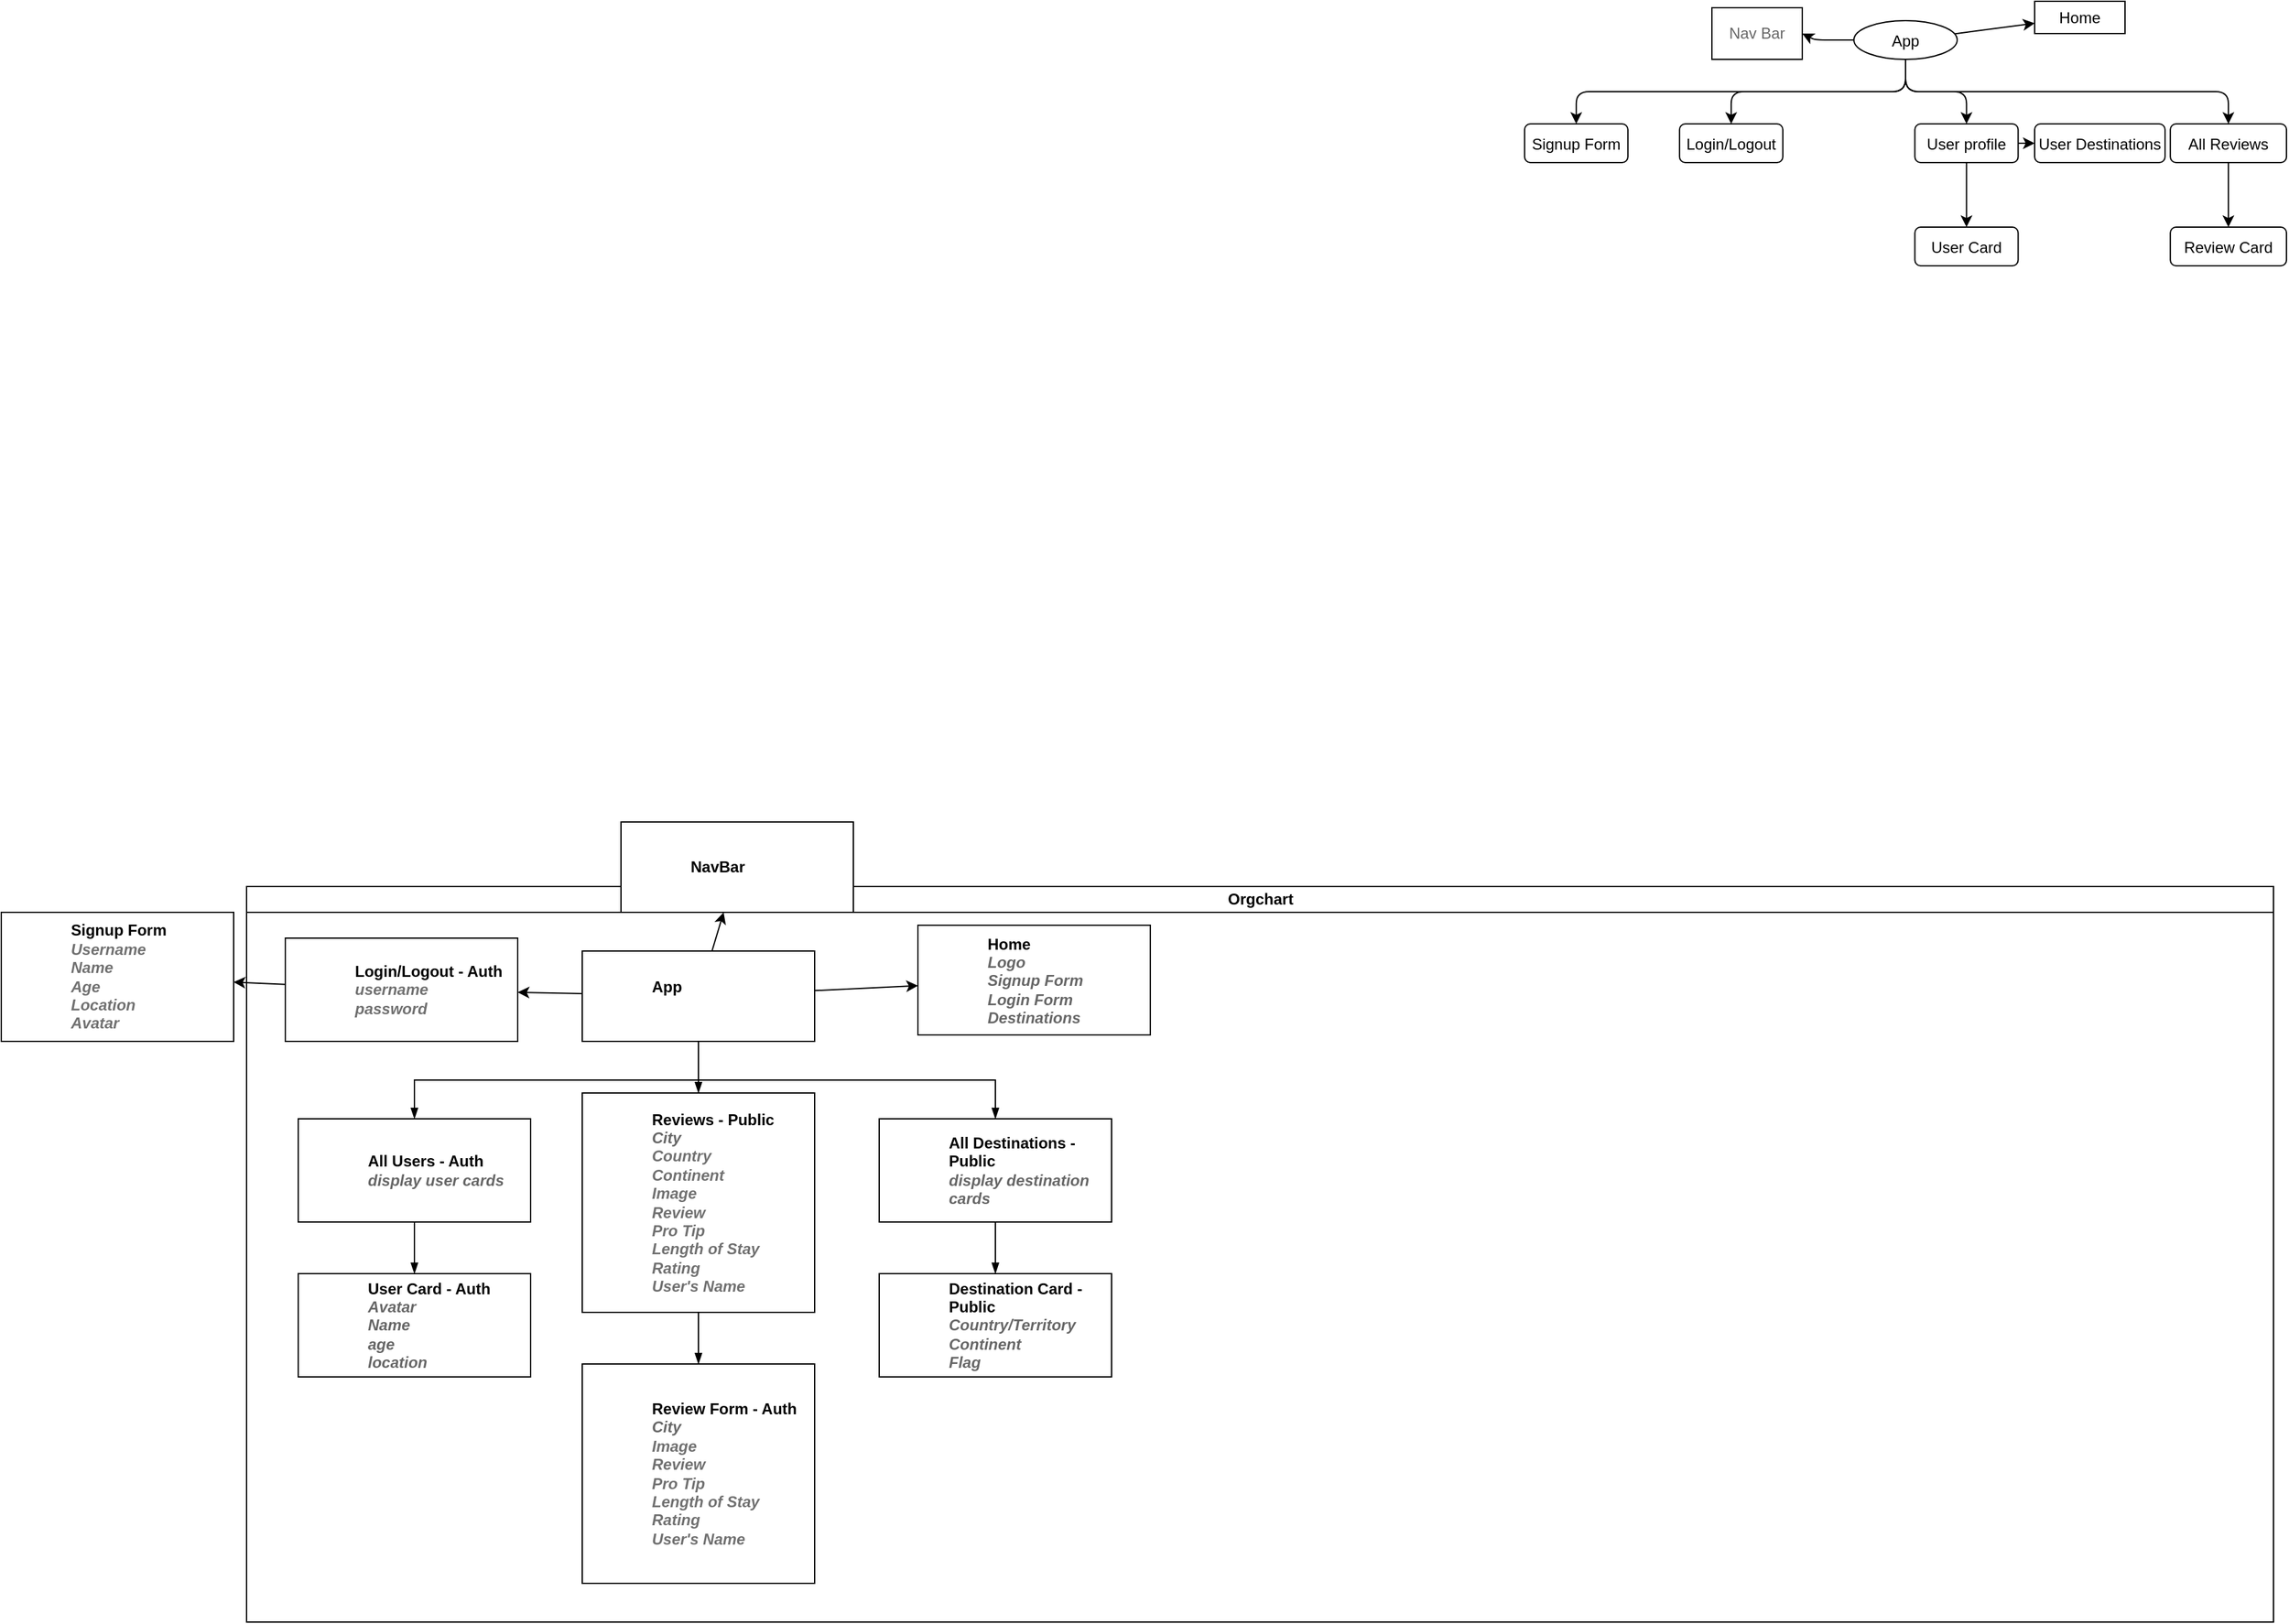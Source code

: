 <mxfile>
    <diagram id="7OlAM71-rFTA3UEtqhTr" name="Page-1">
        <mxGraphModel dx="2668" dy="433" grid="1" gridSize="10" guides="1" tooltips="1" connect="1" arrows="1" fold="1" page="1" pageScale="1" pageWidth="850" pageHeight="1100" math="0" shadow="0">
            <root>
                <mxCell id="0"/>
                <mxCell id="1" parent="0"/>
                <mxCell id="26" style="edgeStyle=none;html=1;fontColor=#666666;entryX=1;entryY=0.5;entryDx=0;entryDy=0;" edge="1" parent="1" source="2" target="27">
                    <mxGeometry relative="1" as="geometry">
                        <mxPoint x="405" y="179" as="targetPoint"/>
                        <Array as="points">
                            <mxPoint x="375" y="114"/>
                        </Array>
                    </mxGeometry>
                </mxCell>
                <mxCell id="29" value="" style="edgeStyle=none;html=1;fontColor=#666666;" edge="1" parent="1" source="2" target="28">
                    <mxGeometry relative="1" as="geometry"/>
                </mxCell>
                <mxCell id="2" value="App" style="ellipse" vertex="1" parent="1">
                    <mxGeometry x="404.995" y="99" width="80" height="30" as="geometry"/>
                </mxCell>
                <mxCell id="3" value="Signup Form" style="rounded=1;" vertex="1" parent="1">
                    <mxGeometry x="149.926" y="179" width="80" height="30" as="geometry"/>
                </mxCell>
                <mxCell id="4" value="" style="edgeStyle=elbowEdgeStyle;elbow=vertical;" edge="1" source="2" target="3" parent="1">
                    <mxGeometry relative="1" as="geometry"/>
                </mxCell>
                <mxCell id="5" value="Login/Logout" style="rounded=1;" vertex="1" parent="1">
                    <mxGeometry x="269.926" y="179" width="80" height="30" as="geometry"/>
                </mxCell>
                <mxCell id="6" value="" style="edgeStyle=elbowEdgeStyle;elbow=vertical;" edge="1" source="2" target="5" parent="1">
                    <mxGeometry relative="1" as="geometry"/>
                </mxCell>
                <mxCell id="7" value="User profile" style="rounded=1;" vertex="1" parent="1">
                    <mxGeometry x="452.21" y="179" width="80" height="30" as="geometry"/>
                </mxCell>
                <mxCell id="8" value="" style="edgeStyle=elbowEdgeStyle;elbow=vertical;" edge="1" source="2" target="7" parent="1">
                    <mxGeometry relative="1" as="geometry"/>
                </mxCell>
                <mxCell id="9" value="All Reviews" style="rounded=1;" vertex="1" parent="1">
                    <mxGeometry x="650.065" y="179" width="90" height="30" as="geometry"/>
                </mxCell>
                <mxCell id="10" value="" style="edgeStyle=elbowEdgeStyle;elbow=vertical;" edge="1" source="2" target="9" parent="1">
                    <mxGeometry relative="1" as="geometry"/>
                </mxCell>
                <mxCell id="11" value="Review Card" style="rounded=1;" vertex="1" parent="1">
                    <mxGeometry x="650.065" y="259" width="90" height="30" as="geometry"/>
                </mxCell>
                <mxCell id="12" value="" style="edgeStyle=elbowEdgeStyle;elbow=vertical;" edge="1" source="9" target="11" parent="1">
                    <mxGeometry relative="1" as="geometry"/>
                </mxCell>
                <mxCell id="13" value="User Card" style="rounded=1;" vertex="1" parent="1">
                    <mxGeometry x="452.214" y="259" width="80" height="30" as="geometry"/>
                </mxCell>
                <mxCell id="14" value="" style="edgeStyle=elbowEdgeStyle;elbow=vertical;" edge="1" source="7" target="13" parent="1">
                    <mxGeometry relative="1" as="geometry"/>
                </mxCell>
                <mxCell id="15" value="User Destinations" style="rounded=1;direction=west;" vertex="1" parent="1">
                    <mxGeometry x="544.995" y="179" width="101" height="30" as="geometry"/>
                </mxCell>
                <mxCell id="16" value="" style="edgeStyle=elbowEdgeStyle;elbow=vertical;" edge="1" source="7" target="15" parent="1">
                    <mxGeometry relative="1" as="geometry"/>
                </mxCell>
                <mxCell id="17" value="Orgchart" style="swimlane;html=1;startSize=20;horizontal=1;containerType=tree;glass=0;" vertex="1" parent="1">
                    <mxGeometry x="-840" y="770" width="1570" height="570" as="geometry"/>
                </mxCell>
                <UserObject label="App&lt;br&gt;&lt;br&gt;" name="Tessa Miller" position="CFO" location="Office 1" email="me@example.com" placeholders="1" link="https://www.draw.io" id="18">
                    <mxCell style="label;image=https://cdn3.iconfinder.com/data/icons/user-avatars-1/512/users-3-128.png;whiteSpace=wrap;html=1;rounded=0;glass=0;treeMoving=1;treeFolding=1;" vertex="1" parent="17">
                        <mxGeometry x="260" y="50" width="180" height="70" as="geometry"/>
                    </mxCell>
                </UserObject>
                <mxCell id="19" value="" style="endArrow=blockThin;endFill=1;fontSize=11;edgeStyle=elbowEdgeStyle;elbow=vertical;rounded=0;" edge="1" parent="17" source="18" target="20">
                    <mxGeometry relative="1" as="geometry"/>
                </mxCell>
                <UserObject label="All Users - Auth&lt;br&gt;&lt;font color=&quot;#666666&quot;&gt;&lt;i&gt;display user cards&lt;/i&gt;&lt;/font&gt;" name="Edward Morrison" position="Brand Manager" location="Office 2" email="me@example.com" placeholders="1" link="https://www.draw.io" id="20">
                    <mxCell style="label;image=https://cdn3.iconfinder.com/data/icons/user-avatars-1/512/users-10-3-128.png;whiteSpace=wrap;html=1;rounded=0;glass=0;treeFolding=1;treeMoving=1;" vertex="1" parent="17">
                        <mxGeometry x="40" y="180" width="180" height="80" as="geometry"/>
                    </mxCell>
                </UserObject>
                <mxCell id="21" value="" style="endArrow=blockThin;endFill=1;fontSize=11;edgeStyle=elbowEdgeStyle;elbow=vertical;rounded=0;" edge="1" parent="17" source="18" target="22">
                    <mxGeometry relative="1" as="geometry"/>
                </mxCell>
                <UserObject label="Reviews - Public&lt;br&gt;&lt;i&gt;&lt;font color=&quot;#666666&quot;&gt;City&lt;/font&gt;&lt;font color=&quot;#707070&quot;&gt;&lt;br&gt;Coun&lt;/font&gt;&lt;/i&gt;&lt;i&gt;&lt;font color=&quot;#707070&quot;&gt;try&lt;br&gt;Continent&lt;br&gt;Image&lt;br&gt;Review&lt;br&gt;Pro Tip&lt;br&gt;Length of Stay&lt;br&gt;Rating&lt;br&gt;User's Name&lt;/font&gt;&lt;/i&gt;" name="Evan Valet" position="HR Director" location="Office 4" email="me@example.com" placeholders="1" link="https://www.draw.io" id="22">
                    <mxCell style="label;image=https://cdn3.iconfinder.com/data/icons/user-avatars-1/512/users-9-2-128.png;whiteSpace=wrap;html=1;rounded=0;glass=0;treeFolding=1;treeMoving=1;" vertex="1" parent="17">
                        <mxGeometry x="260" y="160" width="180" height="170" as="geometry"/>
                    </mxCell>
                </UserObject>
                <mxCell id="23" value="" style="endArrow=blockThin;endFill=1;fontSize=11;edgeStyle=elbowEdgeStyle;elbow=vertical;rounded=0;" edge="1" parent="17" source="18" target="24">
                    <mxGeometry relative="1" as="geometry"/>
                </mxCell>
                <UserObject label="All Destinations - Public&lt;br&gt;&lt;font color=&quot;#666666&quot;&gt;&lt;i&gt;display destination cards&lt;br&gt;&lt;/i&gt;&lt;/font&gt;" name="Alison Donovan" position="System Admin" location="Office 3" email="me@example.com" placeholders="1" link="https://www.draw.io" id="24">
                    <mxCell style="label;image=https://cdn3.iconfinder.com/data/icons/user-avatars-1/512/users-2-128.png;whiteSpace=wrap;html=1;rounded=0;glass=0;" vertex="1" parent="17">
                        <mxGeometry x="490" y="180" width="180" height="80" as="geometry"/>
                    </mxCell>
                </UserObject>
                <mxCell id="30" value="" style="endArrow=blockThin;endFill=1;fontSize=11;edgeStyle=elbowEdgeStyle;elbow=vertical;rounded=0;" edge="1" target="31" source="22" parent="17">
                    <mxGeometry relative="1" as="geometry">
                        <mxPoint x="590" y="460" as="sourcePoint"/>
                    </mxGeometry>
                </mxCell>
                <UserObject label="Review Form - Auth&lt;br&gt;&lt;i&gt;&lt;font color=&quot;#666666&quot;&gt;City&lt;/font&gt;&lt;font color=&quot;#707070&quot;&gt;&lt;br&gt;&lt;/font&gt;&lt;/i&gt;&lt;i&gt;&lt;font color=&quot;#707070&quot;&gt;Image&lt;br&gt;Review&lt;br&gt;Pro Tip&lt;br&gt;Length of Stay&lt;br&gt;Rating&lt;br&gt;User's Name&lt;/font&gt;&lt;/i&gt;" name="Evan Valet" position="HR Director" location="Office 4" email="me@example.com" placeholders="1" link="https://www.draw.io" id="31">
                    <mxCell style="label;image=https://cdn3.iconfinder.com/data/icons/user-avatars-1/512/users-9-2-128.png;whiteSpace=wrap;html=1;rounded=0;glass=0;treeFolding=1;treeMoving=1;" vertex="1" parent="17">
                        <mxGeometry x="260" y="370" width="180" height="170" as="geometry"/>
                    </mxCell>
                </UserObject>
                <mxCell id="32" value="" style="edgeStyle=none;html=1;" edge="1" source="18" target="33" parent="17">
                    <mxGeometry relative="1" as="geometry"/>
                </mxCell>
                <UserObject label="Login/Logout - Auth&lt;br&gt;&lt;font color=&quot;#707070&quot;&gt;&lt;i&gt;username&lt;br&gt;password&lt;/i&gt;&lt;/font&gt;" name="Tessa Miller" position="CFO" location="Office 1" email="me@example.com" placeholders="1" link="https://www.draw.io" id="33">
                    <mxCell style="label;image=https://cdn3.iconfinder.com/data/icons/user-avatars-1/512/users-3-128.png;whiteSpace=wrap;html=1;rounded=0;glass=0;treeMoving=1;treeFolding=1;" vertex="1" parent="17">
                        <mxGeometry x="30" y="40" width="180" height="80" as="geometry"/>
                    </mxCell>
                </UserObject>
                <mxCell id="36" value="" style="endArrow=blockThin;endFill=1;fontSize=11;edgeStyle=elbowEdgeStyle;elbow=vertical;rounded=0;" edge="1" target="37" source="20" parent="17">
                    <mxGeometry relative="1" as="geometry">
                        <mxPoint x="410" y="880" as="sourcePoint"/>
                    </mxGeometry>
                </mxCell>
                <UserObject label="User Card - Auth&lt;br&gt;&lt;font color=&quot;#666666&quot;&gt;&lt;i&gt;Avatar&lt;br&gt;Name&lt;br&gt;age&lt;br&gt;location&lt;/i&gt;&lt;/font&gt;" name="Edward Morrison" position="Brand Manager" location="Office 2" email="me@example.com" placeholders="1" link="https://www.draw.io" id="37">
                    <mxCell style="label;image=https://cdn3.iconfinder.com/data/icons/user-avatars-1/512/users-10-3-128.png;whiteSpace=wrap;html=1;rounded=0;glass=0;treeFolding=1;treeMoving=1;" vertex="1" parent="17">
                        <mxGeometry x="40" y="300" width="180" height="80" as="geometry"/>
                    </mxCell>
                </UserObject>
                <mxCell id="38" value="" style="endArrow=blockThin;endFill=1;fontSize=11;edgeStyle=elbowEdgeStyle;elbow=vertical;rounded=0;" edge="1" target="39" source="24" parent="17">
                    <mxGeometry relative="1" as="geometry">
                        <mxPoint x="410" y="880" as="sourcePoint"/>
                    </mxGeometry>
                </mxCell>
                <UserObject label="Destination Card - Public&lt;br&gt;&lt;font style=&quot;font-style: italic&quot; color=&quot;#666666&quot;&gt;Country/&lt;/font&gt;&lt;font color=&quot;#666666&quot;&gt;&lt;font style=&quot;font-style: italic&quot;&gt;T&lt;/font&gt;&lt;i&gt;erritory&lt;br&gt;Continent&lt;br&gt;Flag&lt;br&gt;&lt;/i&gt;&lt;/font&gt;" name="Alison Donovan" position="System Admin" location="Office 3" email="me@example.com" placeholders="1" link="https://www.draw.io" id="39">
                    <mxCell style="label;image=https://cdn3.iconfinder.com/data/icons/user-avatars-1/512/users-2-128.png;whiteSpace=wrap;html=1;rounded=0;glass=0;" vertex="1" parent="17">
                        <mxGeometry x="490" y="300" width="180" height="80" as="geometry"/>
                    </mxCell>
                </UserObject>
                <mxCell id="40" value="" style="edgeStyle=none;html=1;" edge="1" source="18" target="41" parent="17">
                    <mxGeometry relative="1" as="geometry"/>
                </mxCell>
                <UserObject label="Home&lt;br&gt;&lt;font color=&quot;#666666&quot;&gt;&lt;i&gt;Logo&lt;br&gt;Signup Form&lt;br&gt;Login Form&lt;br&gt;Destinations&lt;/i&gt;&lt;/font&gt;" name="Tessa Miller" position="CFO" location="Office 1" email="me@example.com" placeholders="1" link="https://www.draw.io" id="41">
                    <mxCell style="label;image=https://cdn3.iconfinder.com/data/icons/user-avatars-1/512/users-3-128.png;whiteSpace=wrap;html=1;rounded=0;glass=0;treeMoving=1;treeFolding=1;" vertex="1" parent="17">
                        <mxGeometry x="520" y="30" width="180" height="85" as="geometry"/>
                    </mxCell>
                </UserObject>
                <mxCell id="42" value="" style="edgeStyle=none;html=1;" edge="1" target="43" source="33" parent="17">
                    <mxGeometry relative="1" as="geometry">
                        <mxPoint x="-200" y="863.043" as="sourcePoint"/>
                    </mxGeometry>
                </mxCell>
                <UserObject label="Signup Form&lt;br&gt;&lt;font color=&quot;#707070&quot;&gt;&lt;i&gt;Username&lt;br&gt;Name&lt;br&gt;Age&lt;br&gt;Location&lt;br&gt;Avatar&lt;/i&gt;&lt;/font&gt;" name="Tessa Miller" position="CFO" location="Office 1" email="me@example.com" placeholders="1" link="https://www.draw.io" id="43">
                    <mxCell style="label;image=https://cdn3.iconfinder.com/data/icons/user-avatars-1/512/users-3-128.png;whiteSpace=wrap;html=1;rounded=0;glass=0;treeMoving=1;treeFolding=1;" vertex="1" parent="17">
                        <mxGeometry x="-190" y="20" width="180" height="100" as="geometry"/>
                    </mxCell>
                </UserObject>
                <mxCell id="27" value="Nav Bar" style="whiteSpace=wrap;html=1;fontColor=#666666;" vertex="1" parent="1">
                    <mxGeometry x="295" y="89" width="70" height="40" as="geometry"/>
                </mxCell>
                <mxCell id="28" value="Home" style="whiteSpace=wrap;html=1;" vertex="1" parent="1">
                    <mxGeometry x="545" y="84" width="70" height="25" as="geometry"/>
                </mxCell>
                <UserObject label="NavBar" name="Tessa Miller" position="CFO" location="Office 1" email="me@example.com" placeholders="1" link="https://www.draw.io" id="45">
                    <mxCell style="label;image=https://cdn3.iconfinder.com/data/icons/user-avatars-1/512/users-3-128.png;whiteSpace=wrap;html=1;rounded=0;glass=0;treeMoving=1;treeFolding=1;" vertex="1" parent="1">
                        <mxGeometry x="-550" y="720" width="180" height="70" as="geometry"/>
                    </mxCell>
                </UserObject>
                <mxCell id="44" value="" style="edgeStyle=none;html=1;" edge="1" source="18" target="45" parent="1">
                    <mxGeometry relative="1" as="geometry"/>
                </mxCell>
            </root>
        </mxGraphModel>
    </diagram>
</mxfile>